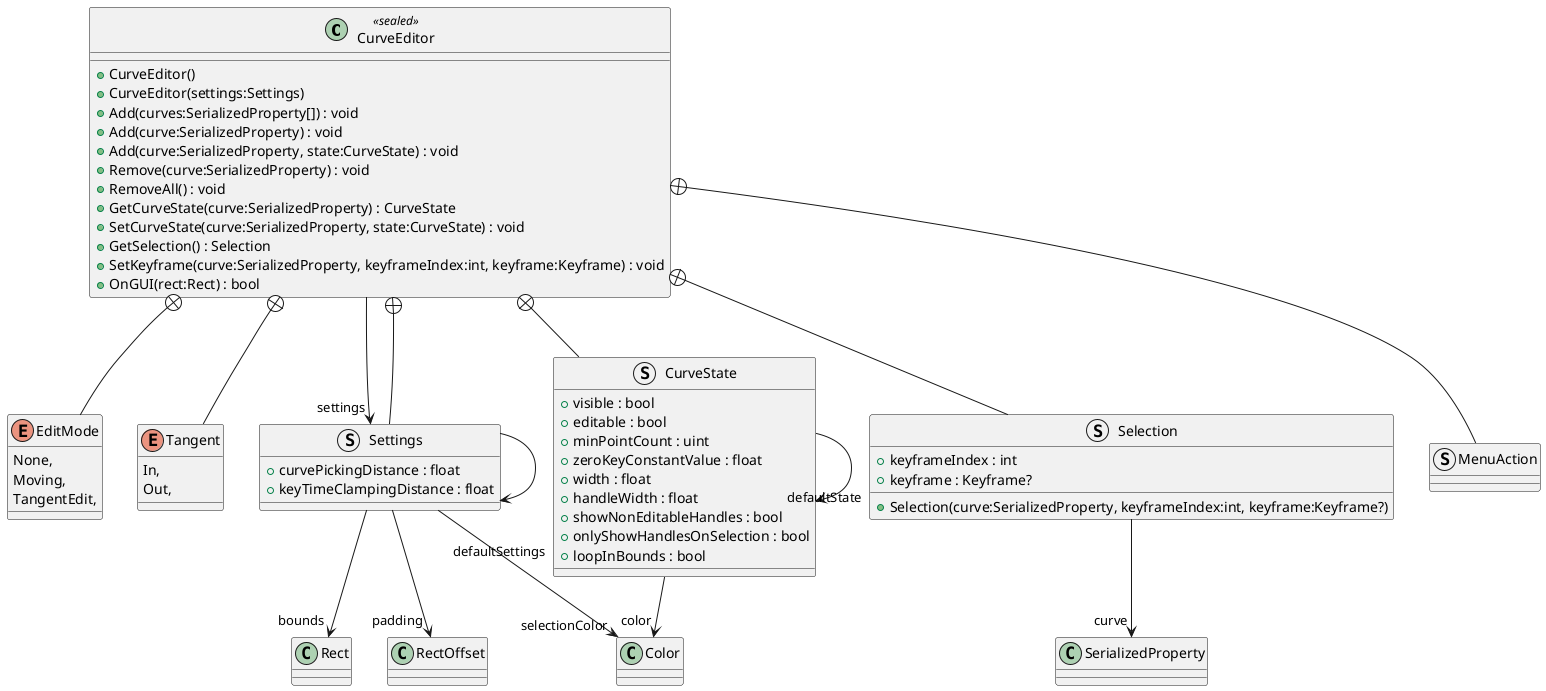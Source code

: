 @startuml
class CurveEditor <<sealed>> {
    + CurveEditor()
    + CurveEditor(settings:Settings)
    + Add(curves:SerializedProperty[]) : void
    + Add(curve:SerializedProperty) : void
    + Add(curve:SerializedProperty, state:CurveState) : void
    + Remove(curve:SerializedProperty) : void
    + RemoveAll() : void
    + GetCurveState(curve:SerializedProperty) : CurveState
    + SetCurveState(curve:SerializedProperty, state:CurveState) : void
    + GetSelection() : Selection
    + SetKeyframe(curve:SerializedProperty, keyframeIndex:int, keyframe:Keyframe) : void
    + OnGUI(rect:Rect) : bool
}
enum EditMode {
    None,
    Moving,
    TangentEdit,
}
enum Tangent {
    In,
    Out,
}
struct Settings {
    + curvePickingDistance : float
    + keyTimeClampingDistance : float
}
struct CurveState {
    + visible : bool
    + editable : bool
    + minPointCount : uint
    + zeroKeyConstantValue : float
    + width : float
    + handleWidth : float
    + showNonEditableHandles : bool
    + onlyShowHandlesOnSelection : bool
    + loopInBounds : bool
}
struct Selection {
    + keyframeIndex : int
    + keyframe : Keyframe?
    + Selection(curve:SerializedProperty, keyframeIndex:int, keyframe:Keyframe?)
}
struct MenuAction {
}
CurveEditor --> "settings" Settings
CurveEditor +-- EditMode
CurveEditor +-- Tangent
CurveEditor +-- Settings
Settings --> "bounds" Rect
Settings --> "padding" RectOffset
Settings --> "selectionColor" Color
Settings --> "defaultSettings" Settings
CurveEditor +-- CurveState
CurveState --> "color" Color
CurveState --> "defaultState" CurveState
CurveEditor +-- Selection
Selection --> "curve" SerializedProperty
CurveEditor +-- MenuAction
@enduml
